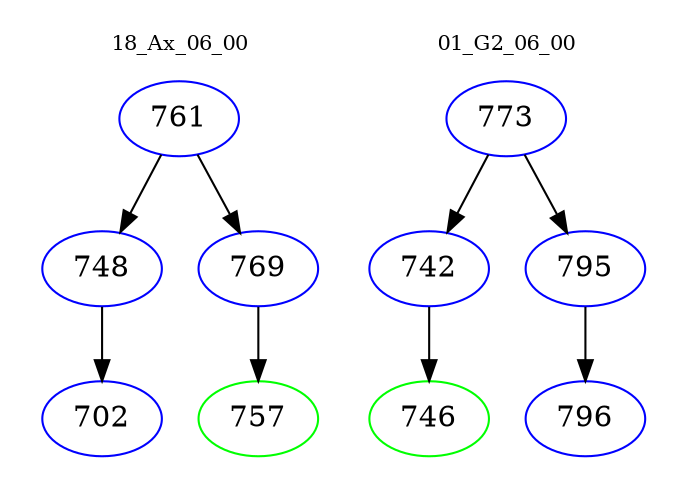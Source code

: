 digraph{
subgraph cluster_0 {
color = white
label = "18_Ax_06_00";
fontsize=10;
T0_761 [label="761", color="blue"]
T0_761 -> T0_748 [color="black"]
T0_748 [label="748", color="blue"]
T0_748 -> T0_702 [color="black"]
T0_702 [label="702", color="blue"]
T0_761 -> T0_769 [color="black"]
T0_769 [label="769", color="blue"]
T0_769 -> T0_757 [color="black"]
T0_757 [label="757", color="green"]
}
subgraph cluster_1 {
color = white
label = "01_G2_06_00";
fontsize=10;
T1_773 [label="773", color="blue"]
T1_773 -> T1_742 [color="black"]
T1_742 [label="742", color="blue"]
T1_742 -> T1_746 [color="black"]
T1_746 [label="746", color="green"]
T1_773 -> T1_795 [color="black"]
T1_795 [label="795", color="blue"]
T1_795 -> T1_796 [color="black"]
T1_796 [label="796", color="blue"]
}
}
